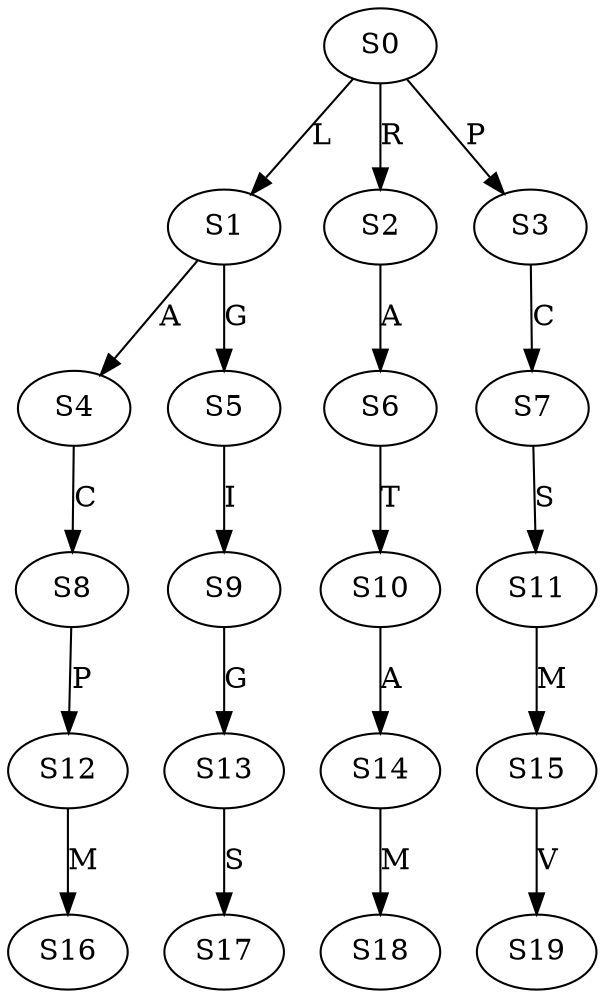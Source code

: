 strict digraph  {
	S0 -> S1 [ label = L ];
	S0 -> S2 [ label = R ];
	S0 -> S3 [ label = P ];
	S1 -> S4 [ label = A ];
	S1 -> S5 [ label = G ];
	S2 -> S6 [ label = A ];
	S3 -> S7 [ label = C ];
	S4 -> S8 [ label = C ];
	S5 -> S9 [ label = I ];
	S6 -> S10 [ label = T ];
	S7 -> S11 [ label = S ];
	S8 -> S12 [ label = P ];
	S9 -> S13 [ label = G ];
	S10 -> S14 [ label = A ];
	S11 -> S15 [ label = M ];
	S12 -> S16 [ label = M ];
	S13 -> S17 [ label = S ];
	S14 -> S18 [ label = M ];
	S15 -> S19 [ label = V ];
}
